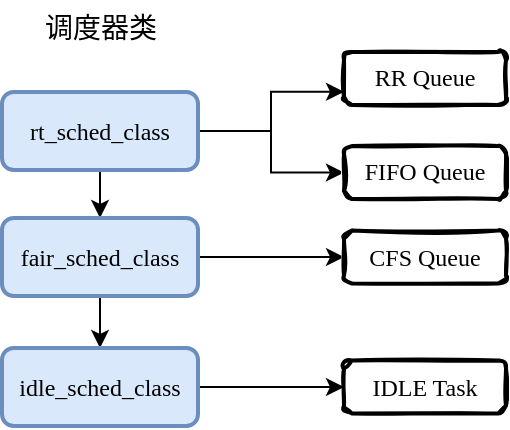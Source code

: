 <mxfile version="24.0.0" type="github">
  <diagram name="第 1 页" id="YS-gcHIz9xfNu4QYaieq">
    <mxGraphModel dx="226" dy="462" grid="0" gridSize="10" guides="1" tooltips="1" connect="1" arrows="1" fold="1" page="1" pageScale="1" pageWidth="827" pageHeight="1169" math="0" shadow="0">
      <root>
        <mxCell id="0" />
        <mxCell id="1" parent="0" />
        <mxCell id="KS6Kzm3F6lAYBaxC476L-4" style="edgeStyle=orthogonalEdgeStyle;rounded=0;orthogonalLoop=1;jettySize=auto;html=1;exitX=0.5;exitY=1;exitDx=0;exitDy=0;entryX=0.5;entryY=0;entryDx=0;entryDy=0;" edge="1" parent="1" source="KS6Kzm3F6lAYBaxC476L-1" target="KS6Kzm3F6lAYBaxC476L-2">
          <mxGeometry relative="1" as="geometry" />
        </mxCell>
        <mxCell id="KS6Kzm3F6lAYBaxC476L-10" value="" style="edgeStyle=orthogonalEdgeStyle;rounded=0;orthogonalLoop=1;jettySize=auto;html=1;" edge="1" parent="1" source="KS6Kzm3F6lAYBaxC476L-1" target="KS6Kzm3F6lAYBaxC476L-9">
          <mxGeometry relative="1" as="geometry" />
        </mxCell>
        <mxCell id="KS6Kzm3F6lAYBaxC476L-11" style="edgeStyle=orthogonalEdgeStyle;rounded=0;orthogonalLoop=1;jettySize=auto;html=1;entryX=0;entryY=0.75;entryDx=0;entryDy=0;" edge="1" parent="1" source="KS6Kzm3F6lAYBaxC476L-1" target="KS6Kzm3F6lAYBaxC476L-7">
          <mxGeometry relative="1" as="geometry" />
        </mxCell>
        <mxCell id="KS6Kzm3F6lAYBaxC476L-1" value="&lt;font face=&quot;Comic Sans MS&quot;&gt;rt_sched_class&lt;/font&gt;" style="rounded=1;whiteSpace=wrap;html=1;strokeWidth=2;fillWeight=4;hachureGap=8;hachureAngle=45;fillColor=#dae8fc;strokeColor=#6c8ebf;" vertex="1" parent="1">
          <mxGeometry x="191" y="219" width="98" height="39" as="geometry" />
        </mxCell>
        <mxCell id="KS6Kzm3F6lAYBaxC476L-5" style="edgeStyle=orthogonalEdgeStyle;rounded=0;orthogonalLoop=1;jettySize=auto;html=1;exitX=0.5;exitY=1;exitDx=0;exitDy=0;" edge="1" parent="1" source="KS6Kzm3F6lAYBaxC476L-2" target="KS6Kzm3F6lAYBaxC476L-3">
          <mxGeometry relative="1" as="geometry" />
        </mxCell>
        <mxCell id="KS6Kzm3F6lAYBaxC476L-13" style="edgeStyle=orthogonalEdgeStyle;rounded=0;orthogonalLoop=1;jettySize=auto;html=1;exitX=1;exitY=0.5;exitDx=0;exitDy=0;" edge="1" parent="1" source="KS6Kzm3F6lAYBaxC476L-2" target="KS6Kzm3F6lAYBaxC476L-12">
          <mxGeometry relative="1" as="geometry" />
        </mxCell>
        <mxCell id="KS6Kzm3F6lAYBaxC476L-2" value="&lt;font face=&quot;Comic Sans MS&quot;&gt;fair_sched_class&lt;/font&gt;" style="rounded=1;whiteSpace=wrap;html=1;strokeWidth=2;fillWeight=4;hachureGap=8;hachureAngle=45;fillColor=#dae8fc;strokeColor=#6c8ebf;" vertex="1" parent="1">
          <mxGeometry x="191" y="282" width="98" height="39" as="geometry" />
        </mxCell>
        <mxCell id="KS6Kzm3F6lAYBaxC476L-15" style="edgeStyle=orthogonalEdgeStyle;rounded=0;orthogonalLoop=1;jettySize=auto;html=1;exitX=1;exitY=0.5;exitDx=0;exitDy=0;entryX=0;entryY=0.5;entryDx=0;entryDy=0;" edge="1" parent="1" source="KS6Kzm3F6lAYBaxC476L-3" target="KS6Kzm3F6lAYBaxC476L-14">
          <mxGeometry relative="1" as="geometry" />
        </mxCell>
        <mxCell id="KS6Kzm3F6lAYBaxC476L-3" value="&lt;font face=&quot;Comic Sans MS&quot;&gt;idle_sched_class&lt;/font&gt;" style="rounded=1;whiteSpace=wrap;html=1;strokeWidth=2;fillWeight=4;hachureGap=8;hachureAngle=45;fillColor=#dae8fc;strokeColor=#6c8ebf;" vertex="1" parent="1">
          <mxGeometry x="191" y="347" width="98" height="39" as="geometry" />
        </mxCell>
        <mxCell id="KS6Kzm3F6lAYBaxC476L-6" value="&lt;font style=&quot;font-size: 14px;&quot; face=&quot;Comic Sans MS&quot;&gt;调度器类&lt;/font&gt;" style="text;html=1;align=center;verticalAlign=middle;resizable=0;points=[];autosize=1;strokeColor=none;fillColor=none;" vertex="1" parent="1">
          <mxGeometry x="203" y="173" width="74" height="30" as="geometry" />
        </mxCell>
        <mxCell id="KS6Kzm3F6lAYBaxC476L-7" value="&lt;font face=&quot;Comic Sans MS&quot;&gt;RR Queue&lt;/font&gt;" style="rounded=1;whiteSpace=wrap;html=1;strokeWidth=2;fillWeight=4;hachureGap=8;hachureAngle=45;sketch=1;" vertex="1" parent="1">
          <mxGeometry x="362" y="199" width="81" height="26.5" as="geometry" />
        </mxCell>
        <mxCell id="KS6Kzm3F6lAYBaxC476L-9" value="&lt;font face=&quot;Comic Sans MS&quot;&gt;FIFO Queue&lt;/font&gt;" style="rounded=1;whiteSpace=wrap;html=1;strokeWidth=2;fillWeight=4;hachureGap=8;hachureAngle=45;sketch=1;" vertex="1" parent="1">
          <mxGeometry x="362" y="246" width="81" height="26.5" as="geometry" />
        </mxCell>
        <mxCell id="KS6Kzm3F6lAYBaxC476L-12" value="&lt;font face=&quot;Comic Sans MS&quot;&gt;CFS Queue&lt;/font&gt;" style="rounded=1;whiteSpace=wrap;html=1;strokeWidth=2;fillWeight=4;hachureGap=8;hachureAngle=45;sketch=1;" vertex="1" parent="1">
          <mxGeometry x="362" y="288.25" width="81" height="26.5" as="geometry" />
        </mxCell>
        <mxCell id="KS6Kzm3F6lAYBaxC476L-14" value="&lt;font face=&quot;Comic Sans MS&quot;&gt;IDLE Task&lt;/font&gt;" style="rounded=1;whiteSpace=wrap;html=1;strokeWidth=2;fillWeight=4;hachureGap=8;hachureAngle=45;sketch=1;" vertex="1" parent="1">
          <mxGeometry x="362" y="353.25" width="81" height="26.5" as="geometry" />
        </mxCell>
      </root>
    </mxGraphModel>
  </diagram>
</mxfile>
